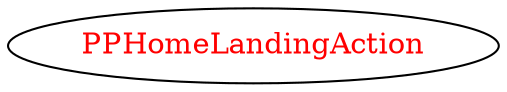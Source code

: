 digraph dependencyGraph {
 concentrate=true;
 ranksep="2.0";
 rankdir="LR"; 
 splines="ortho";
"PPHomeLandingAction" [fontcolor="red"];
}
